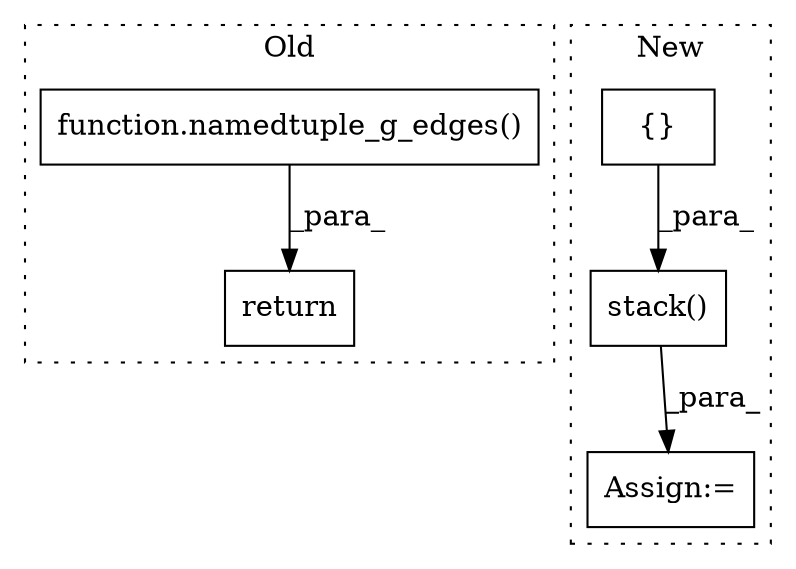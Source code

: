 digraph G {
subgraph cluster0 {
1 [label="function.namedtuple_g_edges()" a="75" s="1527" l="73" shape="box"];
5 [label="return" a="93" s="1520" l="7" shape="box"];
label = "Old";
style="dotted";
}
subgraph cluster1 {
2 [label="{}" a="59" s="1605,1626" l="1,0" shape="box"];
3 [label="stack()" a="75" s="1593,1627" l="12,8" shape="box"];
4 [label="Assign:=" a="68" s="1590" l="3" shape="box"];
label = "New";
style="dotted";
}
1 -> 5 [label="_para_"];
2 -> 3 [label="_para_"];
3 -> 4 [label="_para_"];
}